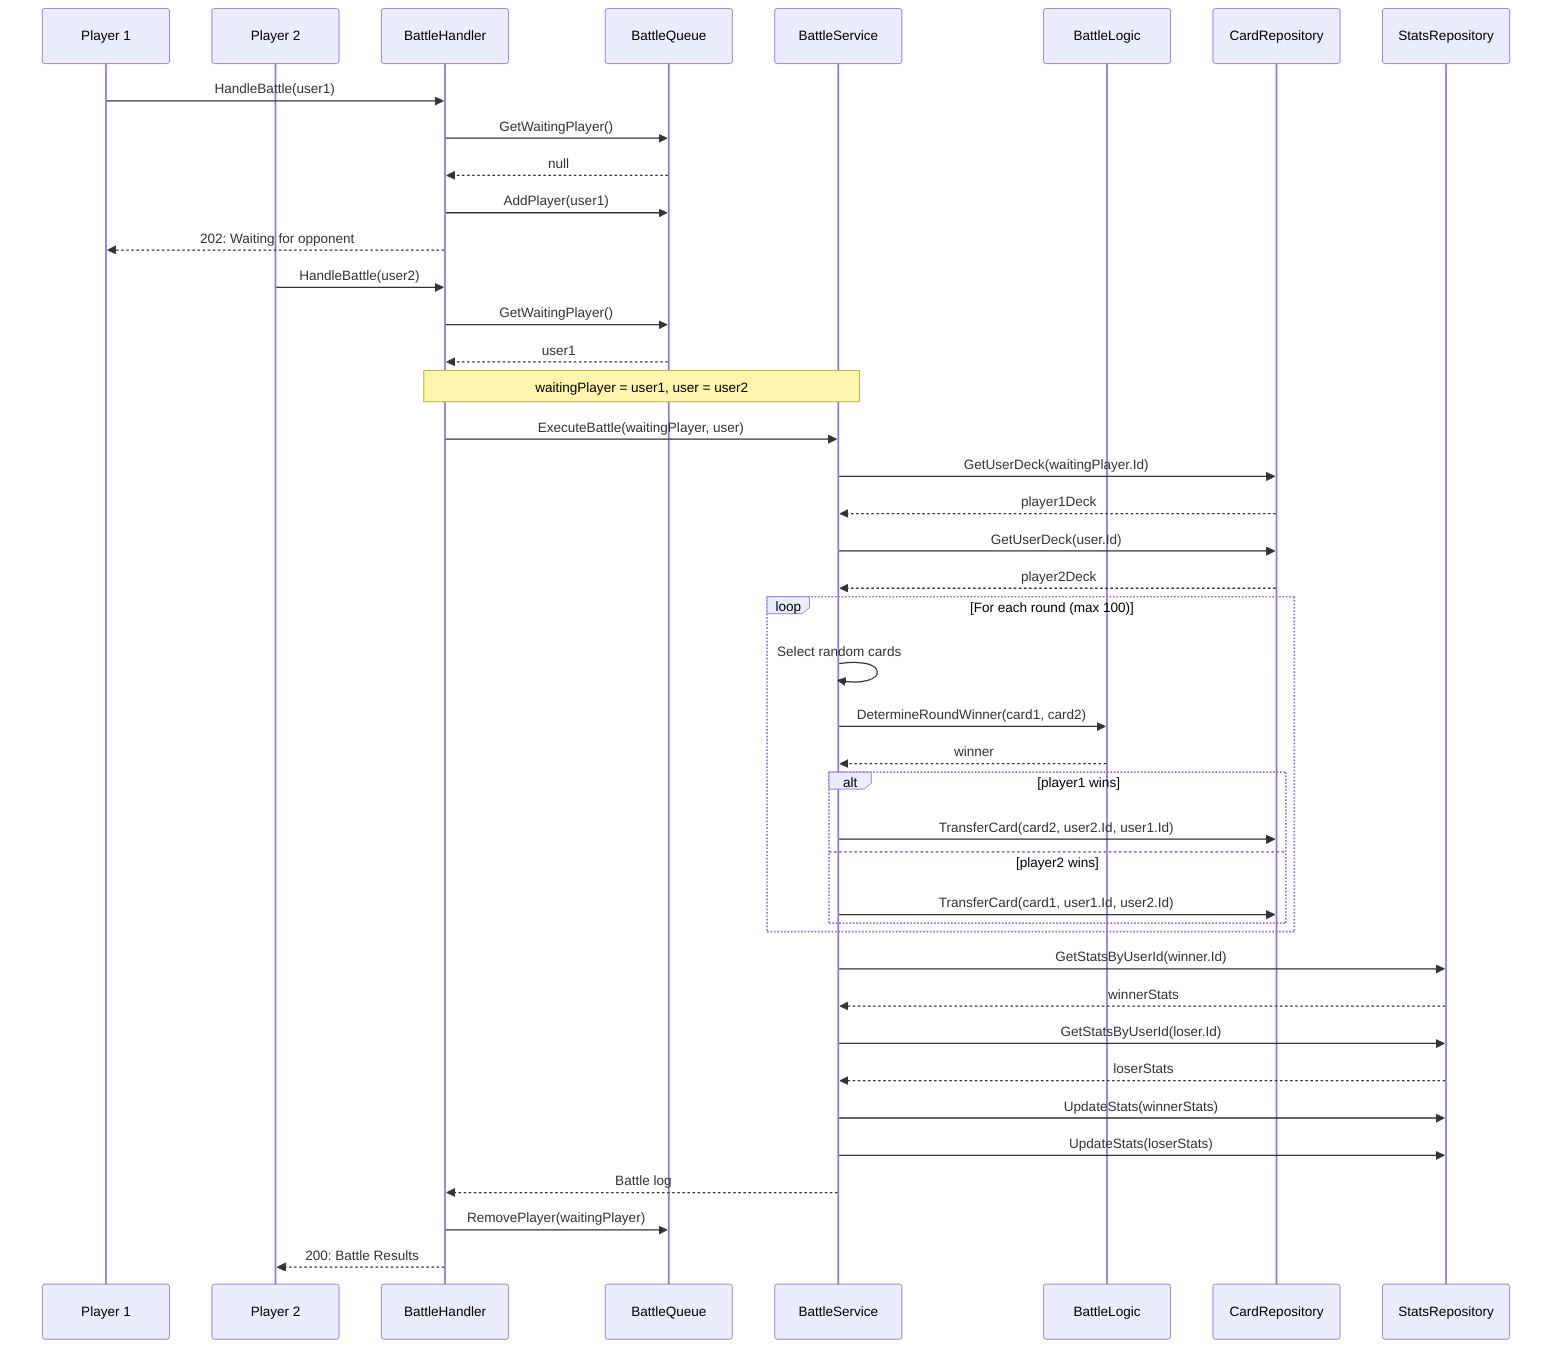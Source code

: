 sequenceDiagram
    participant Client1 as Player 1
    participant Client2 as Player 2
    participant BH as BattleHandler
    participant BQ as BattleQueue
    participant BS as BattleService
    participant BL as BattleLogic
    participant CR as CardRepository
    participant SR as StatsRepository

    Client1->>BH: HandleBattle(user1)
    BH->>BQ: GetWaitingPlayer()
    BQ-->>BH: null
    BH->>BQ: AddPlayer(user1)
    BH-->>Client1: 202: Waiting for opponent

    Client2->>BH: HandleBattle(user2)
    BH->>BQ: GetWaitingPlayer()
    BQ-->>BH: user1

    Note over BH,BS: waitingPlayer = user1, user = user2
    BH->>BS: ExecuteBattle(waitingPlayer, user)
    BS->>CR: GetUserDeck(waitingPlayer.Id)
    CR-->>BS: player1Deck
    BS->>CR: GetUserDeck(user.Id)
    CR-->>BS: player2Deck

    loop For each round (max 100)
        BS->>BS: Select random cards
        BS->>BL: DetermineRoundWinner(card1, card2)
        BL-->>BS: winner

        alt player1 wins
            BS->>CR: TransferCard(card2, user2.Id, user1.Id)
        else player2 wins
            BS->>CR: TransferCard(card1, user1.Id, user2.Id)
        end
    end

    BS->>SR: GetStatsByUserId(winner.Id)
    SR-->>BS: winnerStats
    BS->>SR: GetStatsByUserId(loser.Id)
    SR-->>BS: loserStats
    BS->>SR: UpdateStats(winnerStats)
    BS->>SR: UpdateStats(loserStats)

    BS-->>BH: Battle log
    BH->>BQ: RemovePlayer(waitingPlayer)
    BH-->>Client2: 200: Battle Results